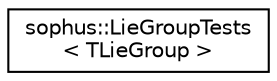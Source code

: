 digraph "Graphical Class Hierarchy"
{
 // LATEX_PDF_SIZE
  edge [fontname="Helvetica",fontsize="10",labelfontname="Helvetica",labelfontsize="10"];
  node [fontname="Helvetica",fontsize="10",shape=record];
  rankdir="LR";
  Node0 [label="sophus::LieGroupTests\l\< TLieGroup \>",height=0.2,width=0.4,color="black", fillcolor="white", style="filled",URL="$classsophus_1_1_lie_group_tests.html",tooltip=" "];
}
